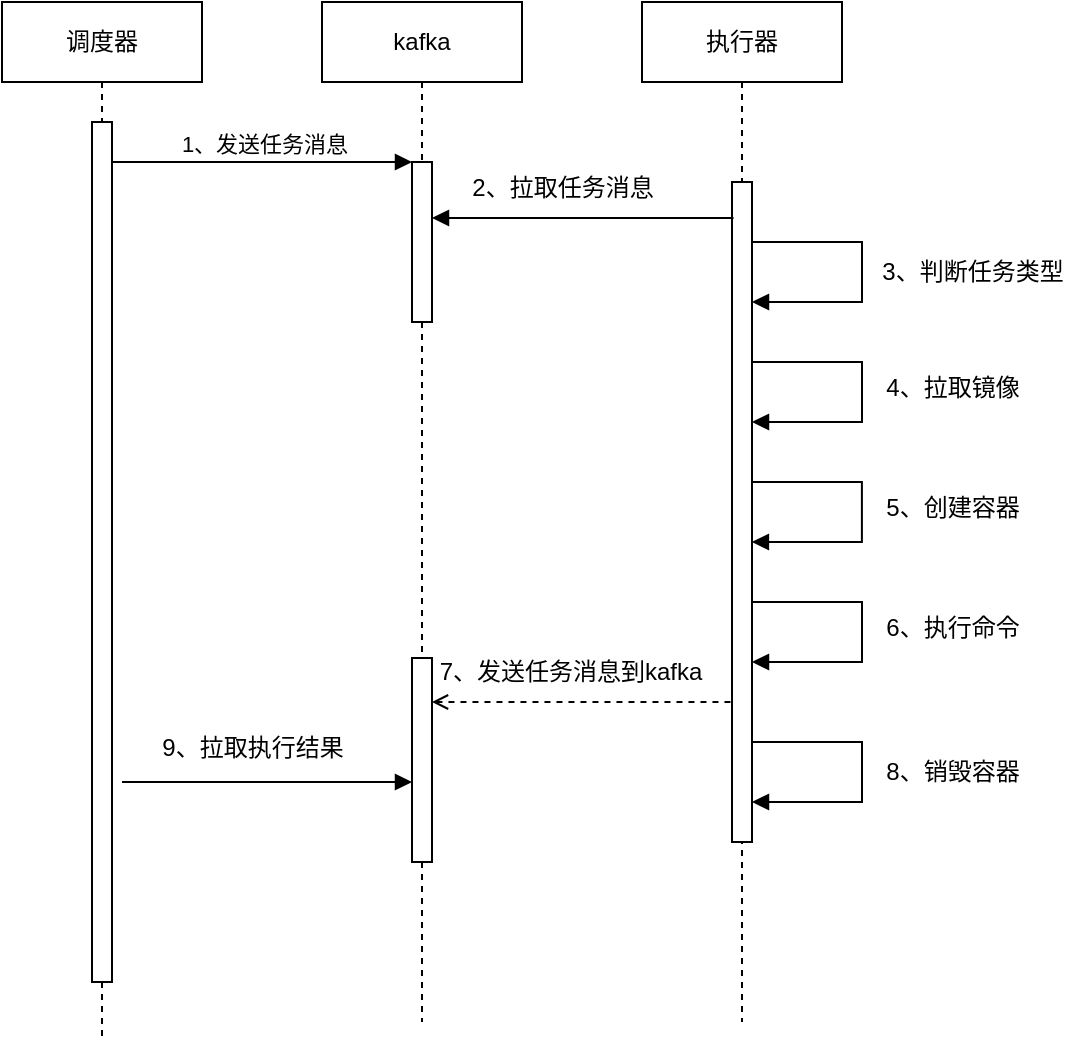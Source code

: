 <mxfile version="21.6.2" type="github">
  <diagram name="第 1 页" id="8J0nVcGlbO7vgvr5VN-F">
    <mxGraphModel dx="1468" dy="703" grid="1" gridSize="10" guides="1" tooltips="1" connect="1" arrows="1" fold="1" page="1" pageScale="1" pageWidth="827" pageHeight="1169" math="0" shadow="0">
      <root>
        <mxCell id="0" />
        <mxCell id="1" parent="0" />
        <mxCell id="1S54bPn1rzjwZ6_FK3ry-2" value="调度器" style="shape=umlLifeline;perimeter=lifelinePerimeter;whiteSpace=wrap;html=1;container=1;dropTarget=0;collapsible=0;recursiveResize=0;outlineConnect=0;portConstraint=eastwest;newEdgeStyle={&quot;edgeStyle&quot;:&quot;elbowEdgeStyle&quot;,&quot;elbow&quot;:&quot;vertical&quot;,&quot;curved&quot;:0,&quot;rounded&quot;:0};" vertex="1" parent="1">
          <mxGeometry x="130" y="50" width="100" height="520" as="geometry" />
        </mxCell>
        <mxCell id="1S54bPn1rzjwZ6_FK3ry-8" value="" style="html=1;points=[];perimeter=orthogonalPerimeter;outlineConnect=0;targetShapes=umlLifeline;portConstraint=eastwest;newEdgeStyle={&quot;edgeStyle&quot;:&quot;elbowEdgeStyle&quot;,&quot;elbow&quot;:&quot;vertical&quot;,&quot;curved&quot;:0,&quot;rounded&quot;:0};" vertex="1" parent="1S54bPn1rzjwZ6_FK3ry-2">
          <mxGeometry x="45" y="60" width="10" height="430" as="geometry" />
        </mxCell>
        <mxCell id="1S54bPn1rzjwZ6_FK3ry-3" value="kafka" style="shape=umlLifeline;perimeter=lifelinePerimeter;whiteSpace=wrap;html=1;container=1;dropTarget=0;collapsible=0;recursiveResize=0;outlineConnect=0;portConstraint=eastwest;newEdgeStyle={&quot;edgeStyle&quot;:&quot;elbowEdgeStyle&quot;,&quot;elbow&quot;:&quot;vertical&quot;,&quot;curved&quot;:0,&quot;rounded&quot;:0};" vertex="1" parent="1">
          <mxGeometry x="290" y="50" width="100" height="510" as="geometry" />
        </mxCell>
        <mxCell id="1S54bPn1rzjwZ6_FK3ry-5" value="" style="html=1;points=[];perimeter=orthogonalPerimeter;outlineConnect=0;targetShapes=umlLifeline;portConstraint=eastwest;newEdgeStyle={&quot;edgeStyle&quot;:&quot;elbowEdgeStyle&quot;,&quot;elbow&quot;:&quot;vertical&quot;,&quot;curved&quot;:0,&quot;rounded&quot;:0};" vertex="1" parent="1S54bPn1rzjwZ6_FK3ry-3">
          <mxGeometry x="45" y="80" width="10" height="80" as="geometry" />
        </mxCell>
        <mxCell id="1S54bPn1rzjwZ6_FK3ry-21" value="" style="html=1;points=[];perimeter=orthogonalPerimeter;outlineConnect=0;targetShapes=umlLifeline;portConstraint=eastwest;newEdgeStyle={&quot;edgeStyle&quot;:&quot;elbowEdgeStyle&quot;,&quot;elbow&quot;:&quot;vertical&quot;,&quot;curved&quot;:0,&quot;rounded&quot;:0};" vertex="1" parent="1S54bPn1rzjwZ6_FK3ry-3">
          <mxGeometry x="45" y="328" width="10" height="102" as="geometry" />
        </mxCell>
        <mxCell id="1S54bPn1rzjwZ6_FK3ry-4" value="执行器" style="shape=umlLifeline;perimeter=lifelinePerimeter;whiteSpace=wrap;html=1;container=1;dropTarget=0;collapsible=0;recursiveResize=0;outlineConnect=0;portConstraint=eastwest;newEdgeStyle={&quot;edgeStyle&quot;:&quot;elbowEdgeStyle&quot;,&quot;elbow&quot;:&quot;vertical&quot;,&quot;curved&quot;:0,&quot;rounded&quot;:0};" vertex="1" parent="1">
          <mxGeometry x="450" y="50" width="100" height="510" as="geometry" />
        </mxCell>
        <mxCell id="1S54bPn1rzjwZ6_FK3ry-9" value="" style="html=1;points=[];perimeter=orthogonalPerimeter;outlineConnect=0;targetShapes=umlLifeline;portConstraint=eastwest;newEdgeStyle={&quot;edgeStyle&quot;:&quot;elbowEdgeStyle&quot;,&quot;elbow&quot;:&quot;vertical&quot;,&quot;curved&quot;:0,&quot;rounded&quot;:0};" vertex="1" parent="1S54bPn1rzjwZ6_FK3ry-4">
          <mxGeometry x="45" y="90" width="10" height="330" as="geometry" />
        </mxCell>
        <mxCell id="1S54bPn1rzjwZ6_FK3ry-13" value="" style="endArrow=block;endFill=1;endSize=6;html=1;rounded=0;edgeStyle=orthogonalEdgeStyle;" edge="1" parent="1S54bPn1rzjwZ6_FK3ry-4" target="1S54bPn1rzjwZ6_FK3ry-9">
          <mxGeometry width="160" relative="1" as="geometry">
            <mxPoint x="55" y="119.997" as="sourcePoint" />
            <mxPoint x="55" y="169.997" as="targetPoint" />
            <Array as="points">
              <mxPoint x="110" y="120" />
              <mxPoint x="110" y="150" />
            </Array>
          </mxGeometry>
        </mxCell>
        <mxCell id="1S54bPn1rzjwZ6_FK3ry-6" value="1、发送任务消息" style="html=1;verticalAlign=bottom;endArrow=block;edgeStyle=elbowEdgeStyle;elbow=vertical;curved=0;rounded=0;" edge="1" target="1S54bPn1rzjwZ6_FK3ry-5" parent="1" source="1S54bPn1rzjwZ6_FK3ry-8">
          <mxGeometry x="0.004" relative="1" as="geometry">
            <mxPoint x="240" y="130" as="sourcePoint" />
            <Array as="points">
              <mxPoint x="250" y="130" />
            </Array>
            <mxPoint as="offset" />
          </mxGeometry>
        </mxCell>
        <mxCell id="1S54bPn1rzjwZ6_FK3ry-10" value="" style="endArrow=none;startArrow=block;endFill=0;startFill=1;html=1;rounded=0;entryX=0.076;entryY=0.123;entryDx=0;entryDy=0;entryPerimeter=0;" edge="1" parent="1">
          <mxGeometry width="160" relative="1" as="geometry">
            <mxPoint x="345" y="158.0" as="sourcePoint" />
            <mxPoint x="495.76" y="158.0" as="targetPoint" />
          </mxGeometry>
        </mxCell>
        <mxCell id="1S54bPn1rzjwZ6_FK3ry-11" value="2、拉取任务消息" style="text;html=1;align=center;verticalAlign=middle;resizable=0;points=[];autosize=1;strokeColor=none;fillColor=none;" vertex="1" parent="1">
          <mxGeometry x="355" y="128" width="110" height="30" as="geometry" />
        </mxCell>
        <mxCell id="1S54bPn1rzjwZ6_FK3ry-14" value="3、判断任务类型" style="text;html=1;align=center;verticalAlign=middle;resizable=0;points=[];autosize=1;strokeColor=none;fillColor=none;" vertex="1" parent="1">
          <mxGeometry x="560" y="170" width="110" height="30" as="geometry" />
        </mxCell>
        <mxCell id="1S54bPn1rzjwZ6_FK3ry-15" value="" style="endArrow=block;endFill=1;endSize=6;html=1;rounded=0;edgeStyle=orthogonalEdgeStyle;" edge="1" parent="1">
          <mxGeometry width="160" relative="1" as="geometry">
            <mxPoint x="505" y="229.997" as="sourcePoint" />
            <mxPoint x="505" y="260" as="targetPoint" />
            <Array as="points">
              <mxPoint x="560" y="230" />
              <mxPoint x="560" y="260" />
            </Array>
          </mxGeometry>
        </mxCell>
        <mxCell id="1S54bPn1rzjwZ6_FK3ry-16" value="4、拉取镜像" style="text;html=1;align=center;verticalAlign=middle;resizable=0;points=[];autosize=1;strokeColor=none;fillColor=none;" vertex="1" parent="1">
          <mxGeometry x="560" y="228" width="90" height="30" as="geometry" />
        </mxCell>
        <mxCell id="1S54bPn1rzjwZ6_FK3ry-17" value="" style="endArrow=block;endFill=1;endSize=6;html=1;rounded=0;edgeStyle=orthogonalEdgeStyle;" edge="1" parent="1">
          <mxGeometry width="160" relative="1" as="geometry">
            <mxPoint x="504.95" y="289.997" as="sourcePoint" />
            <mxPoint x="504.95" y="320" as="targetPoint" />
            <Array as="points">
              <mxPoint x="559.95" y="290" />
              <mxPoint x="559.95" y="320" />
            </Array>
          </mxGeometry>
        </mxCell>
        <mxCell id="1S54bPn1rzjwZ6_FK3ry-18" value="5、创建容器" style="text;html=1;align=center;verticalAlign=middle;resizable=0;points=[];autosize=1;strokeColor=none;fillColor=none;" vertex="1" parent="1">
          <mxGeometry x="560" y="288" width="90" height="30" as="geometry" />
        </mxCell>
        <mxCell id="1S54bPn1rzjwZ6_FK3ry-19" value="" style="endArrow=block;endFill=1;endSize=6;html=1;rounded=0;edgeStyle=orthogonalEdgeStyle;" edge="1" parent="1">
          <mxGeometry width="160" relative="1" as="geometry">
            <mxPoint x="505.0" y="349.997" as="sourcePoint" />
            <mxPoint x="505.0" y="380" as="targetPoint" />
            <Array as="points">
              <mxPoint x="560" y="350" />
              <mxPoint x="560" y="380" />
            </Array>
          </mxGeometry>
        </mxCell>
        <mxCell id="1S54bPn1rzjwZ6_FK3ry-20" value="6、执行命令" style="text;html=1;align=center;verticalAlign=middle;resizable=0;points=[];autosize=1;strokeColor=none;fillColor=none;" vertex="1" parent="1">
          <mxGeometry x="560" y="348" width="90" height="30" as="geometry" />
        </mxCell>
        <mxCell id="1S54bPn1rzjwZ6_FK3ry-22" value="" style="endArrow=none;endFill=0;endSize=12;html=1;rounded=0;dashed=1;startArrow=open;startFill=0;" edge="1" parent="1">
          <mxGeometry width="160" relative="1" as="geometry">
            <mxPoint x="345" y="400" as="sourcePoint" />
            <mxPoint x="495" y="400" as="targetPoint" />
          </mxGeometry>
        </mxCell>
        <mxCell id="1S54bPn1rzjwZ6_FK3ry-23" value="7、发送任务消息到kafka" style="text;html=1;align=center;verticalAlign=middle;resizable=0;points=[];autosize=1;strokeColor=none;fillColor=none;" vertex="1" parent="1">
          <mxGeometry x="339" y="370" width="150" height="30" as="geometry" />
        </mxCell>
        <mxCell id="1S54bPn1rzjwZ6_FK3ry-24" value="" style="endArrow=block;endFill=1;endSize=6;html=1;rounded=0;" edge="1" parent="1" target="1S54bPn1rzjwZ6_FK3ry-21">
          <mxGeometry width="160" relative="1" as="geometry">
            <mxPoint x="190" y="440" as="sourcePoint" />
            <mxPoint x="330" y="440" as="targetPoint" />
          </mxGeometry>
        </mxCell>
        <mxCell id="1S54bPn1rzjwZ6_FK3ry-25" value="9、拉取执行结果" style="text;html=1;align=center;verticalAlign=middle;resizable=0;points=[];autosize=1;strokeColor=none;fillColor=none;" vertex="1" parent="1">
          <mxGeometry x="200" y="408" width="110" height="30" as="geometry" />
        </mxCell>
        <mxCell id="1S54bPn1rzjwZ6_FK3ry-28" value="" style="endArrow=block;endFill=1;endSize=6;html=1;rounded=0;edgeStyle=orthogonalEdgeStyle;" edge="1" parent="1">
          <mxGeometry width="160" relative="1" as="geometry">
            <mxPoint x="505" y="419.997" as="sourcePoint" />
            <mxPoint x="505" y="450" as="targetPoint" />
            <Array as="points">
              <mxPoint x="560" y="420" />
              <mxPoint x="560" y="450" />
            </Array>
          </mxGeometry>
        </mxCell>
        <mxCell id="1S54bPn1rzjwZ6_FK3ry-29" value="8、销毁容器" style="text;html=1;align=center;verticalAlign=middle;resizable=0;points=[];autosize=1;strokeColor=none;fillColor=none;" vertex="1" parent="1">
          <mxGeometry x="560" y="420" width="90" height="30" as="geometry" />
        </mxCell>
      </root>
    </mxGraphModel>
  </diagram>
</mxfile>
